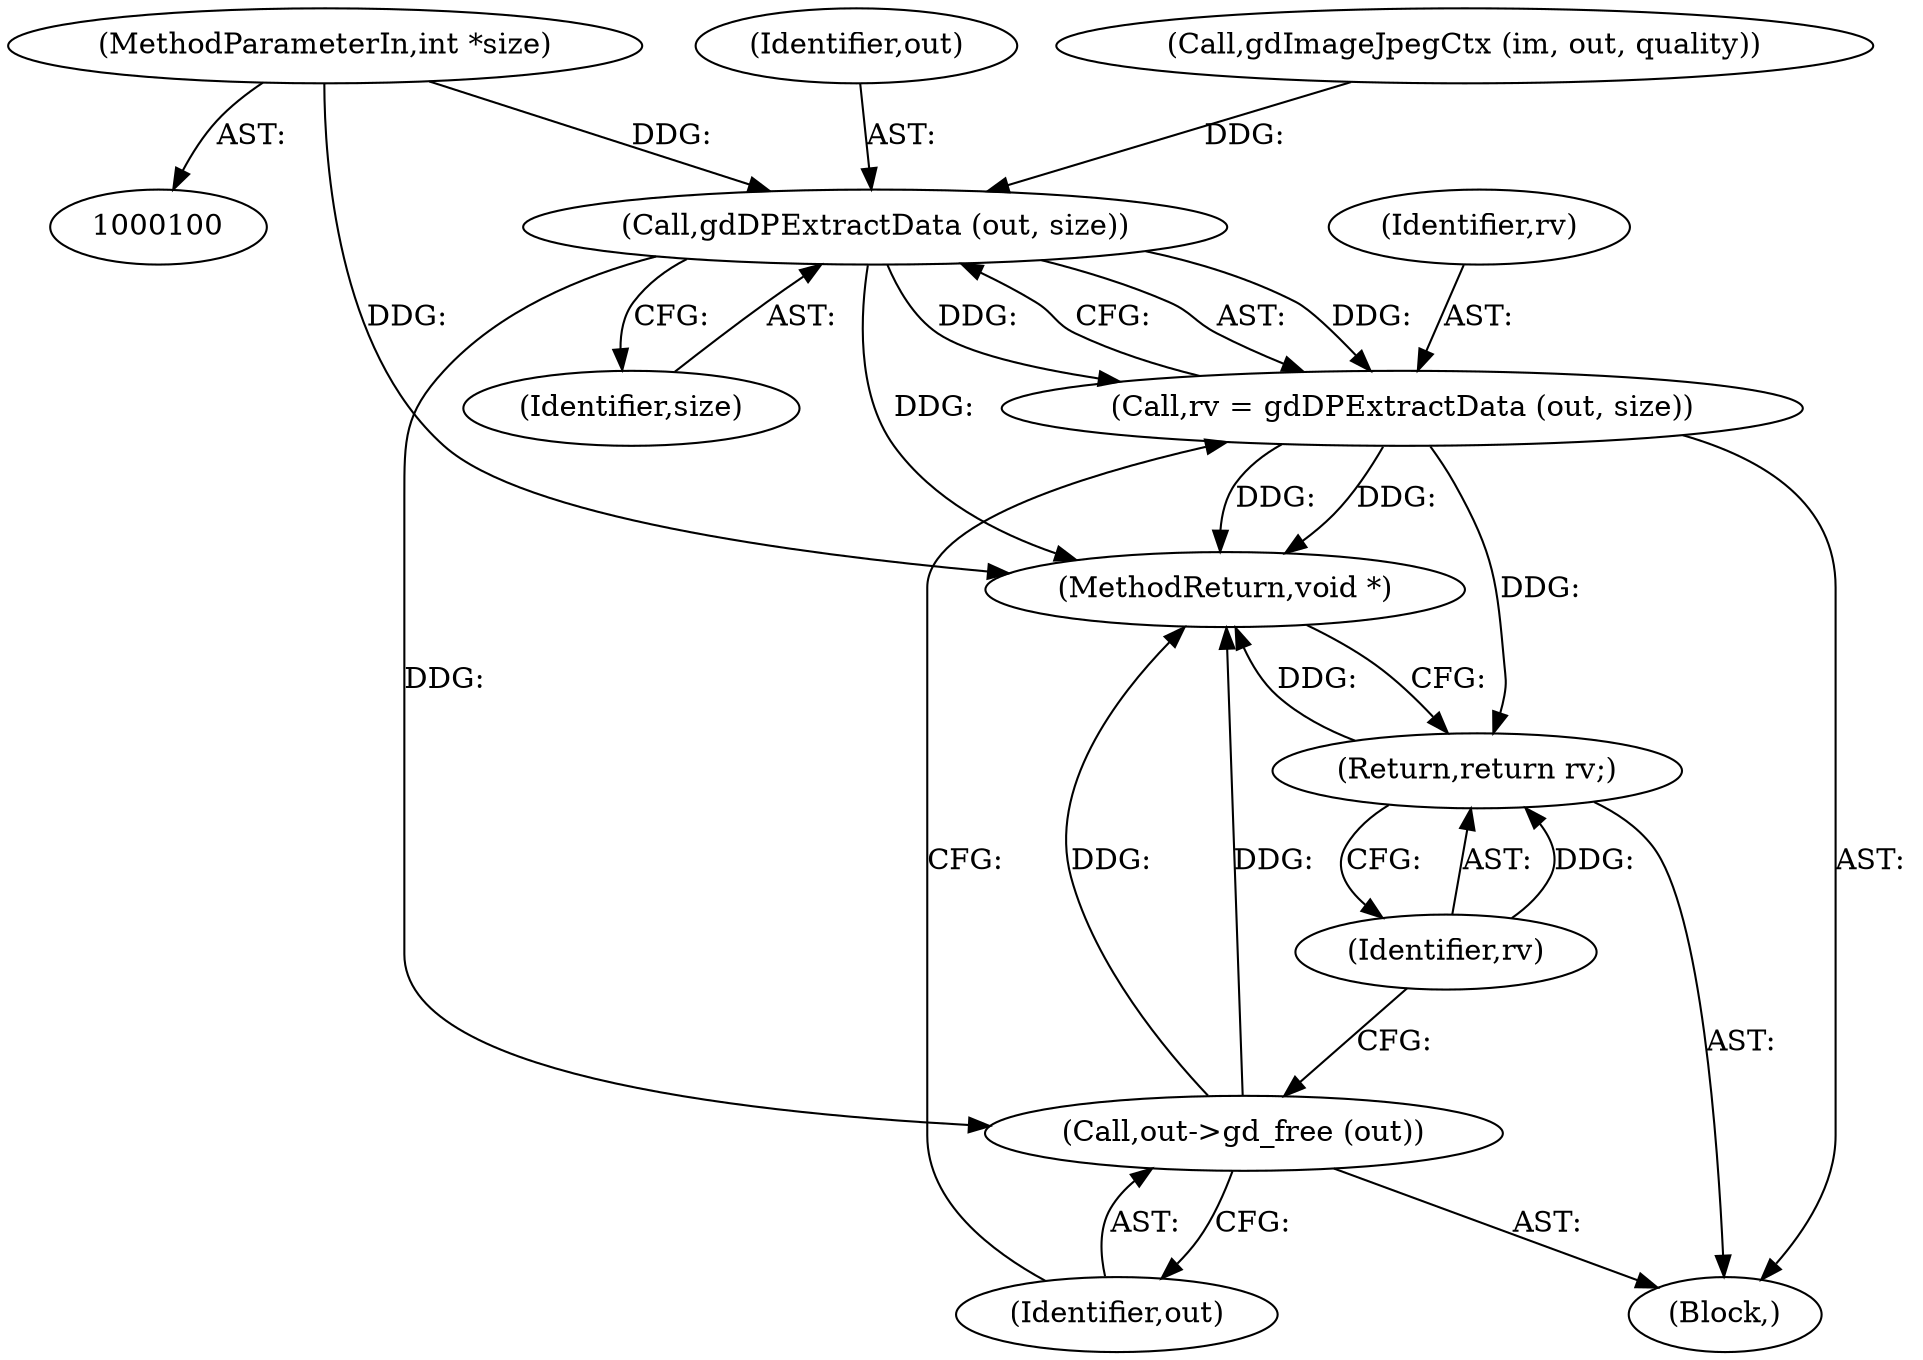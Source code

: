 digraph "1_php-src_089f7c0bc28d399b0420aa6ef058e4c1c120b2ae_2@pointer" {
"1000102" [label="(MethodParameterIn,int *size)"];
"1000118" [label="(Call,gdDPExtractData (out, size))"];
"1000116" [label="(Call,rv = gdDPExtractData (out, size))"];
"1000123" [label="(Return,return rv;)"];
"1000121" [label="(Call,out->gd_free (out))"];
"1000104" [label="(Block,)"];
"1000102" [label="(MethodParameterIn,int *size)"];
"1000118" [label="(Call,gdDPExtractData (out, size))"];
"1000117" [label="(Identifier,rv)"];
"1000112" [label="(Call,gdImageJpegCtx (im, out, quality))"];
"1000120" [label="(Identifier,size)"];
"1000125" [label="(MethodReturn,void *)"];
"1000119" [label="(Identifier,out)"];
"1000121" [label="(Call,out->gd_free (out))"];
"1000123" [label="(Return,return rv;)"];
"1000124" [label="(Identifier,rv)"];
"1000116" [label="(Call,rv = gdDPExtractData (out, size))"];
"1000122" [label="(Identifier,out)"];
"1000102" -> "1000100"  [label="AST: "];
"1000102" -> "1000125"  [label="DDG: "];
"1000102" -> "1000118"  [label="DDG: "];
"1000118" -> "1000116"  [label="AST: "];
"1000118" -> "1000120"  [label="CFG: "];
"1000119" -> "1000118"  [label="AST: "];
"1000120" -> "1000118"  [label="AST: "];
"1000116" -> "1000118"  [label="CFG: "];
"1000118" -> "1000125"  [label="DDG: "];
"1000118" -> "1000116"  [label="DDG: "];
"1000118" -> "1000116"  [label="DDG: "];
"1000112" -> "1000118"  [label="DDG: "];
"1000118" -> "1000121"  [label="DDG: "];
"1000116" -> "1000104"  [label="AST: "];
"1000117" -> "1000116"  [label="AST: "];
"1000122" -> "1000116"  [label="CFG: "];
"1000116" -> "1000125"  [label="DDG: "];
"1000116" -> "1000125"  [label="DDG: "];
"1000116" -> "1000123"  [label="DDG: "];
"1000123" -> "1000104"  [label="AST: "];
"1000123" -> "1000124"  [label="CFG: "];
"1000124" -> "1000123"  [label="AST: "];
"1000125" -> "1000123"  [label="CFG: "];
"1000123" -> "1000125"  [label="DDG: "];
"1000124" -> "1000123"  [label="DDG: "];
"1000121" -> "1000104"  [label="AST: "];
"1000121" -> "1000122"  [label="CFG: "];
"1000122" -> "1000121"  [label="AST: "];
"1000124" -> "1000121"  [label="CFG: "];
"1000121" -> "1000125"  [label="DDG: "];
"1000121" -> "1000125"  [label="DDG: "];
}
